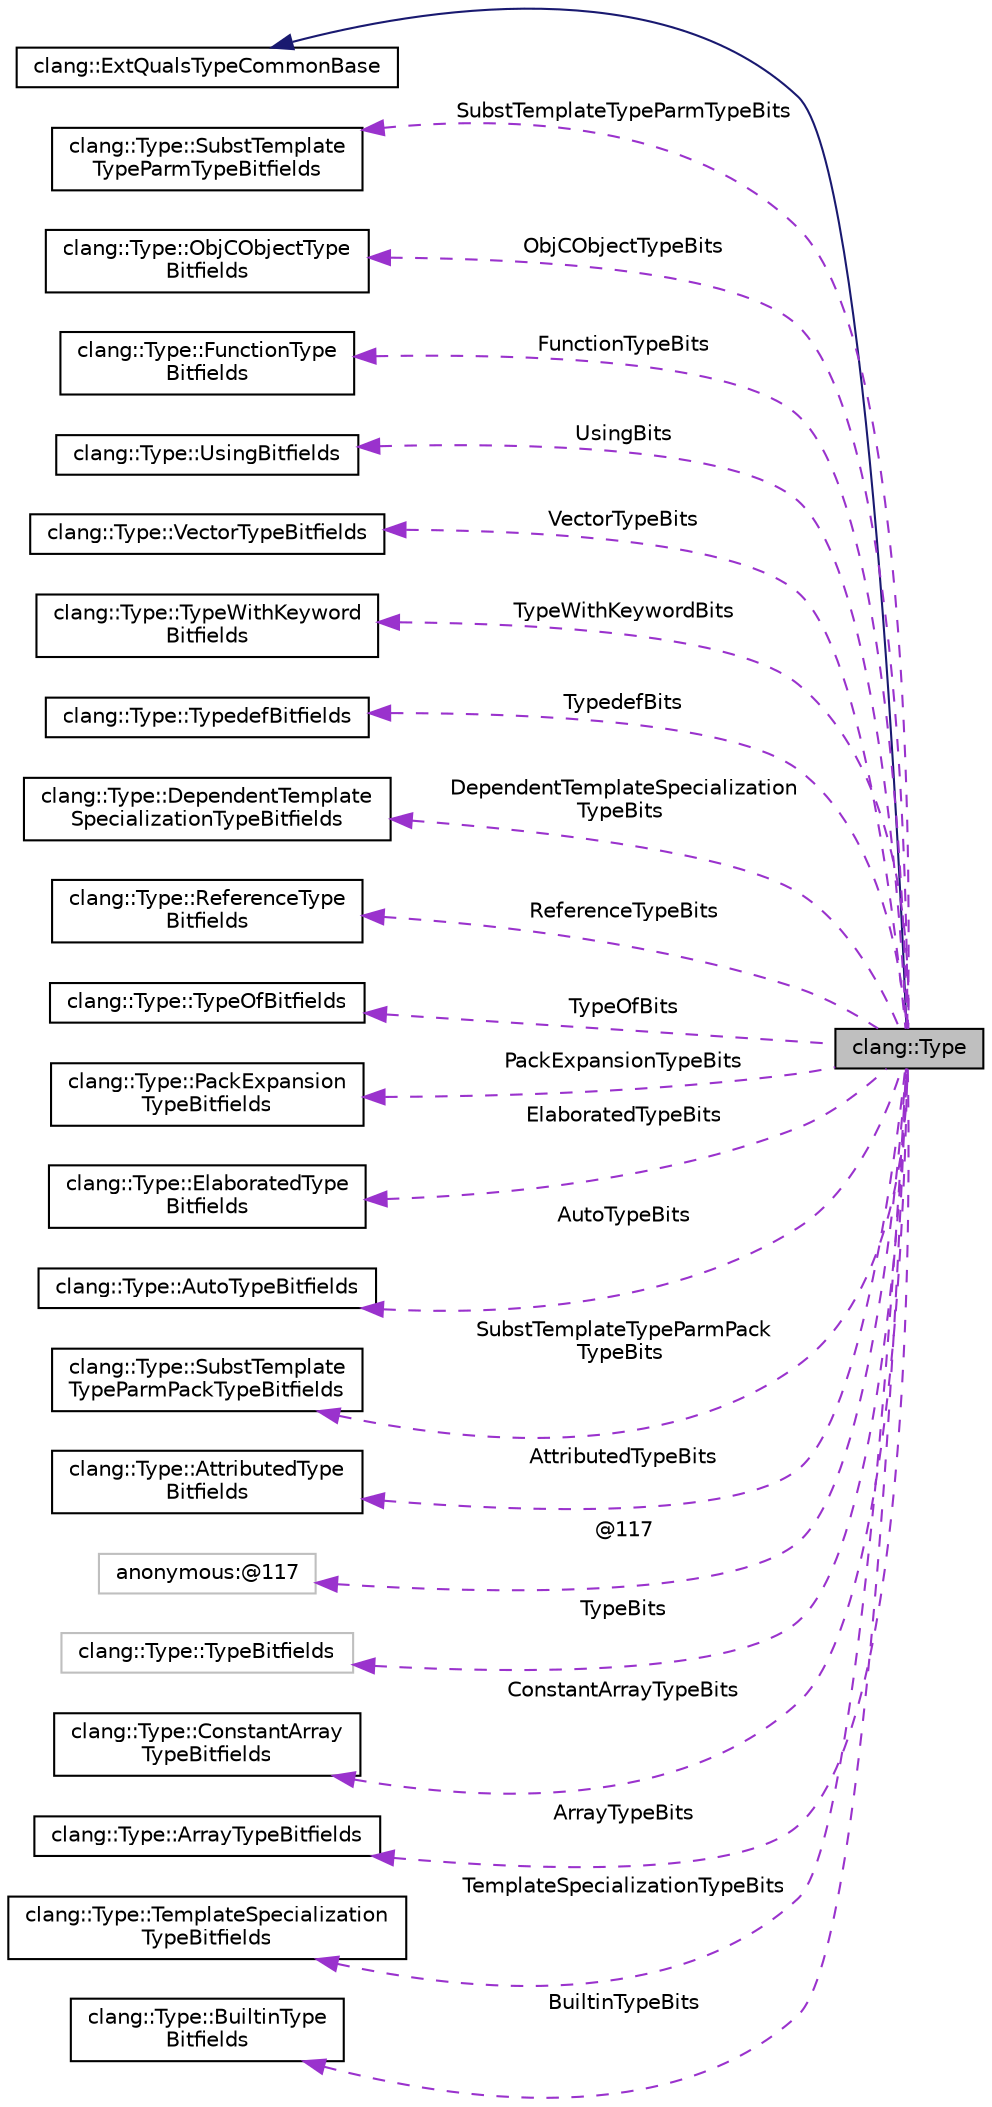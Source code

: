 digraph "clang::Type"
{
 // LATEX_PDF_SIZE
  bgcolor="transparent";
  edge [fontname="Helvetica",fontsize="10",labelfontname="Helvetica",labelfontsize="10"];
  node [fontname="Helvetica",fontsize="10",shape=record];
  rankdir="LR";
  Node1 [label="clang::Type",height=0.2,width=0.4,color="black", fillcolor="grey75", style="filled", fontcolor="black",tooltip="The base class of the type hierarchy."];
  Node2 -> Node1 [dir="back",color="midnightblue",fontsize="10",style="solid",fontname="Helvetica"];
  Node2 [label="clang::ExtQualsTypeCommonBase",height=0.2,width=0.4,color="black",URL="$classclang_1_1ExtQualsTypeCommonBase.html",tooltip="Base class that is common to both the ExtQuals and Type classes, which allows QualType to access the ..."];
  Node3 -> Node1 [dir="back",color="darkorchid3",fontsize="10",style="dashed",label=" SubstTemplateTypeParmTypeBits" ,fontname="Helvetica"];
  Node3 [label="clang::Type::SubstTemplate\lTypeParmTypeBitfields",height=0.2,width=0.4,color="black",URL="$classclang_1_1Type_1_1SubstTemplateTypeParmTypeBitfields.html",tooltip=" "];
  Node4 -> Node1 [dir="back",color="darkorchid3",fontsize="10",style="dashed",label=" ObjCObjectTypeBits" ,fontname="Helvetica"];
  Node4 [label="clang::Type::ObjCObjectType\lBitfields",height=0.2,width=0.4,color="black",URL="$classclang_1_1Type_1_1ObjCObjectTypeBitfields.html",tooltip=" "];
  Node5 -> Node1 [dir="back",color="darkorchid3",fontsize="10",style="dashed",label=" FunctionTypeBits" ,fontname="Helvetica"];
  Node5 [label="clang::Type::FunctionType\lBitfields",height=0.2,width=0.4,color="black",URL="$classclang_1_1Type_1_1FunctionTypeBitfields.html",tooltip="FunctionTypeBitfields store various bits belonging to FunctionProtoType."];
  Node6 -> Node1 [dir="back",color="darkorchid3",fontsize="10",style="dashed",label=" UsingBits" ,fontname="Helvetica"];
  Node6 [label="clang::Type::UsingBitfields",height=0.2,width=0.4,color="black",URL="$classclang_1_1Type_1_1UsingBitfields.html",tooltip=" "];
  Node7 -> Node1 [dir="back",color="darkorchid3",fontsize="10",style="dashed",label=" VectorTypeBits" ,fontname="Helvetica"];
  Node7 [label="clang::Type::VectorTypeBitfields",height=0.2,width=0.4,color="black",URL="$classclang_1_1Type_1_1VectorTypeBitfields.html",tooltip=" "];
  Node8 -> Node1 [dir="back",color="darkorchid3",fontsize="10",style="dashed",label=" TypeWithKeywordBits" ,fontname="Helvetica"];
  Node8 [label="clang::Type::TypeWithKeyword\lBitfields",height=0.2,width=0.4,color="black",URL="$classclang_1_1Type_1_1TypeWithKeywordBitfields.html",tooltip=" "];
  Node9 -> Node1 [dir="back",color="darkorchid3",fontsize="10",style="dashed",label=" TypedefBits" ,fontname="Helvetica"];
  Node9 [label="clang::Type::TypedefBitfields",height=0.2,width=0.4,color="black",URL="$classclang_1_1Type_1_1TypedefBitfields.html",tooltip=" "];
  Node10 -> Node1 [dir="back",color="darkorchid3",fontsize="10",style="dashed",label=" DependentTemplateSpecialization\lTypeBits" ,fontname="Helvetica"];
  Node10 [label="clang::Type::DependentTemplate\lSpecializationTypeBitfields",height=0.2,width=0.4,color="black",URL="$classclang_1_1Type_1_1DependentTemplateSpecializationTypeBitfields.html",tooltip=" "];
  Node11 -> Node1 [dir="back",color="darkorchid3",fontsize="10",style="dashed",label=" ReferenceTypeBits" ,fontname="Helvetica"];
  Node11 [label="clang::Type::ReferenceType\lBitfields",height=0.2,width=0.4,color="black",URL="$classclang_1_1Type_1_1ReferenceTypeBitfields.html",tooltip=" "];
  Node12 -> Node1 [dir="back",color="darkorchid3",fontsize="10",style="dashed",label=" TypeOfBits" ,fontname="Helvetica"];
  Node12 [label="clang::Type::TypeOfBitfields",height=0.2,width=0.4,color="black",URL="$classclang_1_1Type_1_1TypeOfBitfields.html",tooltip=" "];
  Node13 -> Node1 [dir="back",color="darkorchid3",fontsize="10",style="dashed",label=" PackExpansionTypeBits" ,fontname="Helvetica"];
  Node13 [label="clang::Type::PackExpansion\lTypeBitfields",height=0.2,width=0.4,color="black",URL="$classclang_1_1Type_1_1PackExpansionTypeBitfields.html",tooltip=" "];
  Node14 -> Node1 [dir="back",color="darkorchid3",fontsize="10",style="dashed",label=" ElaboratedTypeBits" ,fontname="Helvetica"];
  Node14 [label="clang::Type::ElaboratedType\lBitfields",height=0.2,width=0.4,color="black",URL="$classclang_1_1Type_1_1ElaboratedTypeBitfields.html",tooltip=" "];
  Node15 -> Node1 [dir="back",color="darkorchid3",fontsize="10",style="dashed",label=" AutoTypeBits" ,fontname="Helvetica"];
  Node15 [label="clang::Type::AutoTypeBitfields",height=0.2,width=0.4,color="black",URL="$classclang_1_1Type_1_1AutoTypeBitfields.html",tooltip=" "];
  Node16 -> Node1 [dir="back",color="darkorchid3",fontsize="10",style="dashed",label=" SubstTemplateTypeParmPack\lTypeBits" ,fontname="Helvetica"];
  Node16 [label="clang::Type::SubstTemplate\lTypeParmPackTypeBitfields",height=0.2,width=0.4,color="black",URL="$classclang_1_1Type_1_1SubstTemplateTypeParmPackTypeBitfields.html",tooltip=" "];
  Node17 -> Node1 [dir="back",color="darkorchid3",fontsize="10",style="dashed",label=" AttributedTypeBits" ,fontname="Helvetica"];
  Node17 [label="clang::Type::AttributedType\lBitfields",height=0.2,width=0.4,color="black",URL="$classclang_1_1Type_1_1AttributedTypeBitfields.html",tooltip=" "];
  Node18 -> Node1 [dir="back",color="darkorchid3",fontsize="10",style="dashed",label=" @117" ,fontname="Helvetica"];
  Node18 [label="anonymous:@117",height=0.2,width=0.4,color="grey75",tooltip=" "];
  Node19 -> Node1 [dir="back",color="darkorchid3",fontsize="10",style="dashed",label=" TypeBits" ,fontname="Helvetica"];
  Node19 [label="clang::Type::TypeBitfields",height=0.2,width=0.4,color="grey75",tooltip="Bitfields required by the Type class."];
  Node20 -> Node1 [dir="back",color="darkorchid3",fontsize="10",style="dashed",label=" ConstantArrayTypeBits" ,fontname="Helvetica"];
  Node20 [label="clang::Type::ConstantArray\lTypeBitfields",height=0.2,width=0.4,color="black",URL="$classclang_1_1Type_1_1ConstantArrayTypeBitfields.html",tooltip=" "];
  Node21 -> Node1 [dir="back",color="darkorchid3",fontsize="10",style="dashed",label=" ArrayTypeBits" ,fontname="Helvetica"];
  Node21 [label="clang::Type::ArrayTypeBitfields",height=0.2,width=0.4,color="black",URL="$classclang_1_1Type_1_1ArrayTypeBitfields.html",tooltip=" "];
  Node22 -> Node1 [dir="back",color="darkorchid3",fontsize="10",style="dashed",label=" TemplateSpecializationTypeBits" ,fontname="Helvetica"];
  Node22 [label="clang::Type::TemplateSpecialization\lTypeBitfields",height=0.2,width=0.4,color="black",URL="$classclang_1_1Type_1_1TemplateSpecializationTypeBitfields.html",tooltip=" "];
  Node23 -> Node1 [dir="back",color="darkorchid3",fontsize="10",style="dashed",label=" BuiltinTypeBits" ,fontname="Helvetica"];
  Node23 [label="clang::Type::BuiltinType\lBitfields",height=0.2,width=0.4,color="black",URL="$classclang_1_1Type_1_1BuiltinTypeBitfields.html",tooltip=" "];
}
